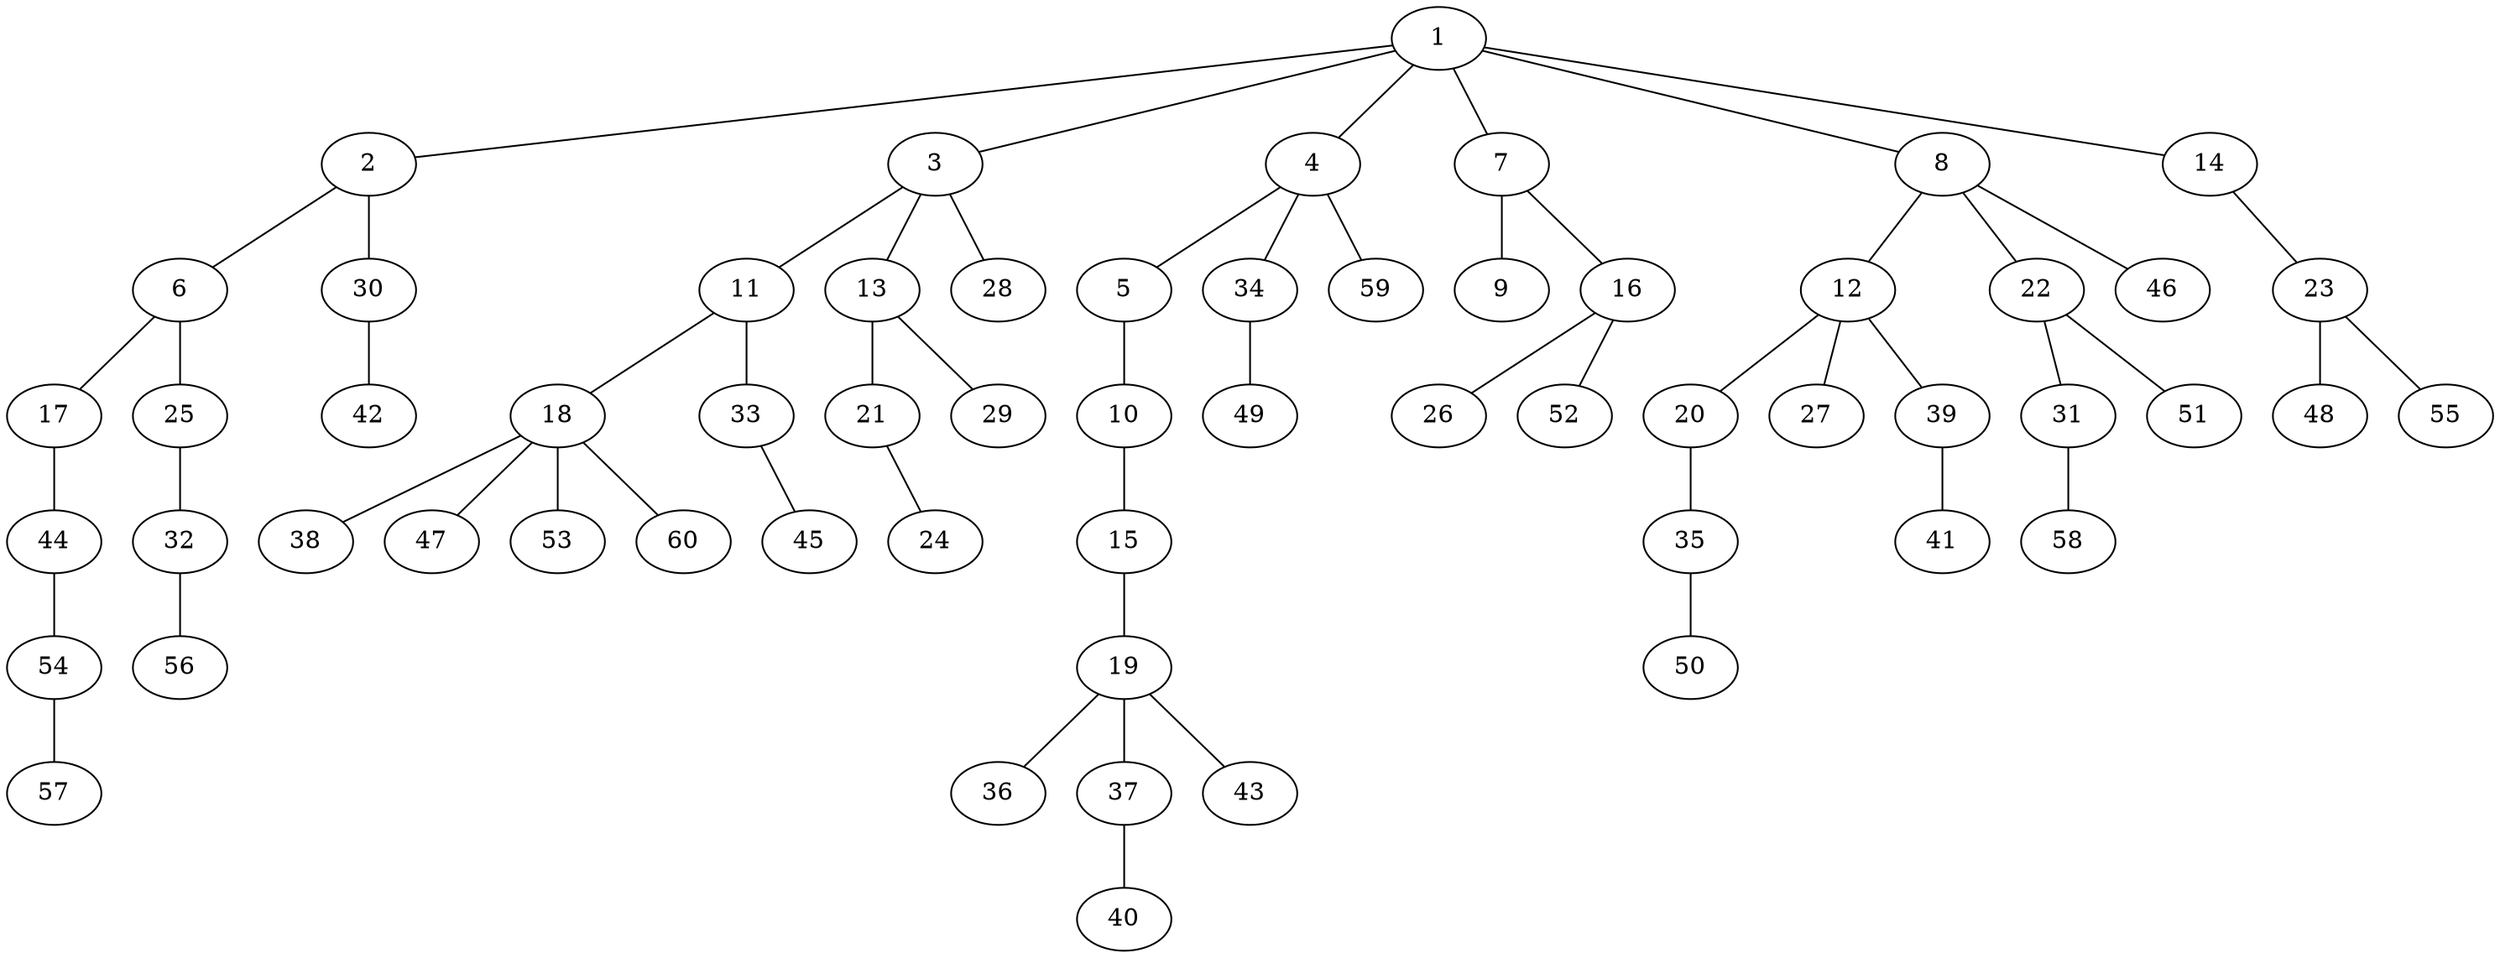 graph graphname {1--2
1--3
1--4
1--7
1--8
1--14
2--6
2--30
3--11
3--13
3--28
4--5
4--34
4--59
5--10
6--17
6--25
7--9
7--16
8--12
8--22
8--46
10--15
11--18
11--33
12--20
12--27
12--39
13--21
13--29
14--23
15--19
16--26
16--52
17--44
18--38
18--47
18--53
18--60
19--36
19--37
19--43
20--35
21--24
22--31
22--51
23--48
23--55
25--32
30--42
31--58
32--56
33--45
34--49
35--50
37--40
39--41
44--54
54--57
}